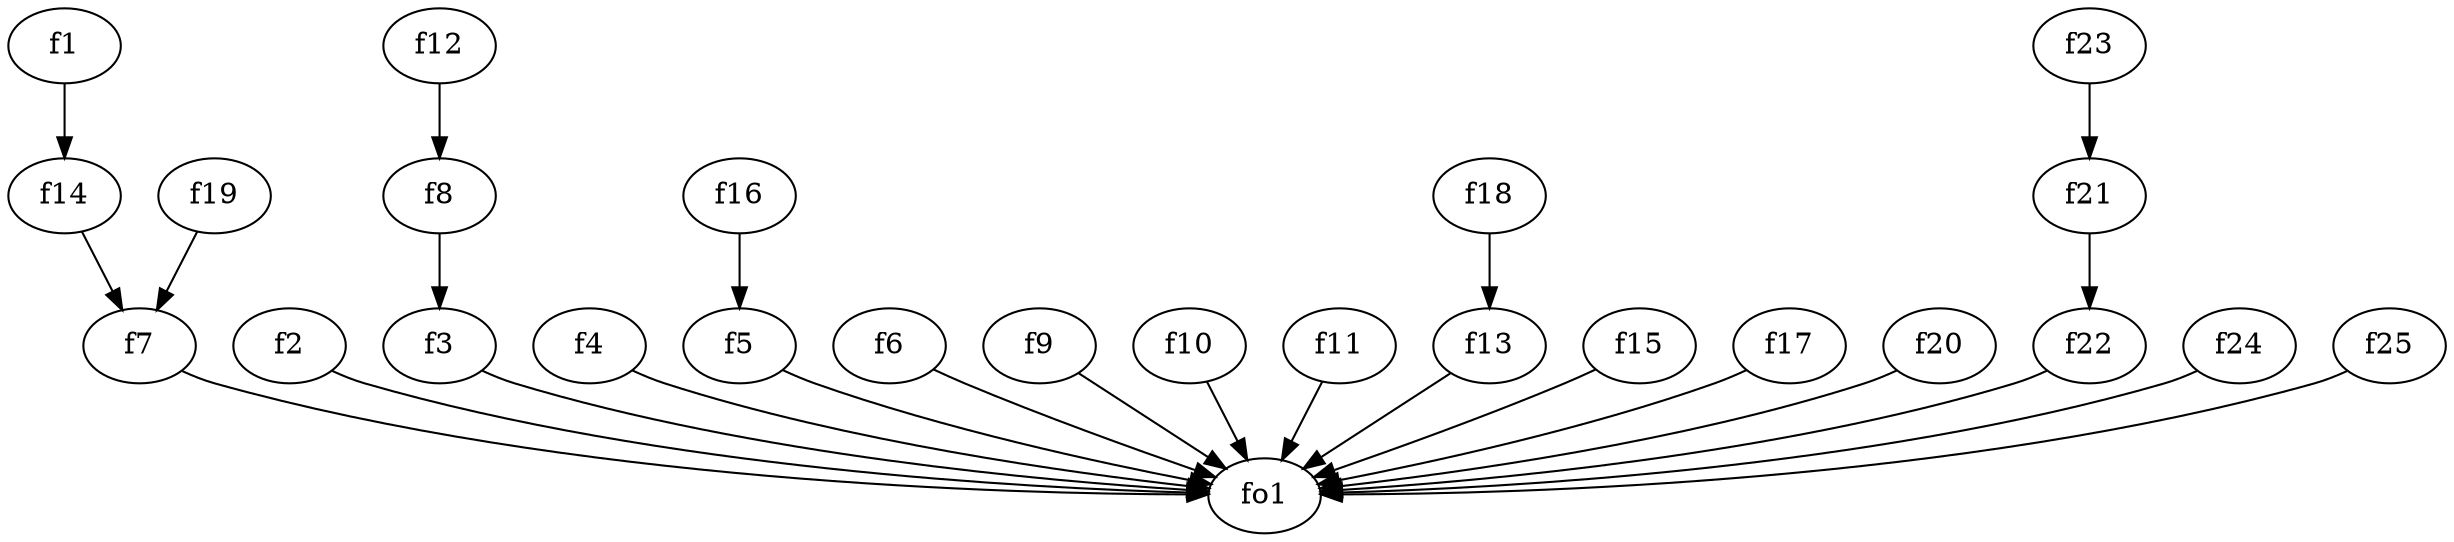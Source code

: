 strict digraph  {
f1;
f2;
f3;
f4;
f5;
f6;
f7;
f8;
f9;
f10;
f11;
f12;
f13;
f14;
f15;
f16;
f17;
f18;
f19;
f20;
f21;
f22;
f23;
f24;
f25;
fo1;
f1 -> f14  [weight=2];
f2 -> fo1  [weight=2];
f3 -> fo1  [weight=2];
f4 -> fo1  [weight=2];
f5 -> fo1  [weight=2];
f6 -> fo1  [weight=2];
f7 -> fo1  [weight=2];
f8 -> f3  [weight=2];
f9 -> fo1  [weight=2];
f10 -> fo1  [weight=2];
f11 -> fo1  [weight=2];
f12 -> f8  [weight=2];
f13 -> fo1  [weight=2];
f14 -> f7  [weight=2];
f15 -> fo1  [weight=2];
f16 -> f5  [weight=2];
f17 -> fo1  [weight=2];
f18 -> f13  [weight=2];
f19 -> f7  [weight=2];
f20 -> fo1  [weight=2];
f21 -> f22  [weight=2];
f22 -> fo1  [weight=2];
f23 -> f21  [weight=2];
f24 -> fo1  [weight=2];
f25 -> fo1  [weight=2];
}

